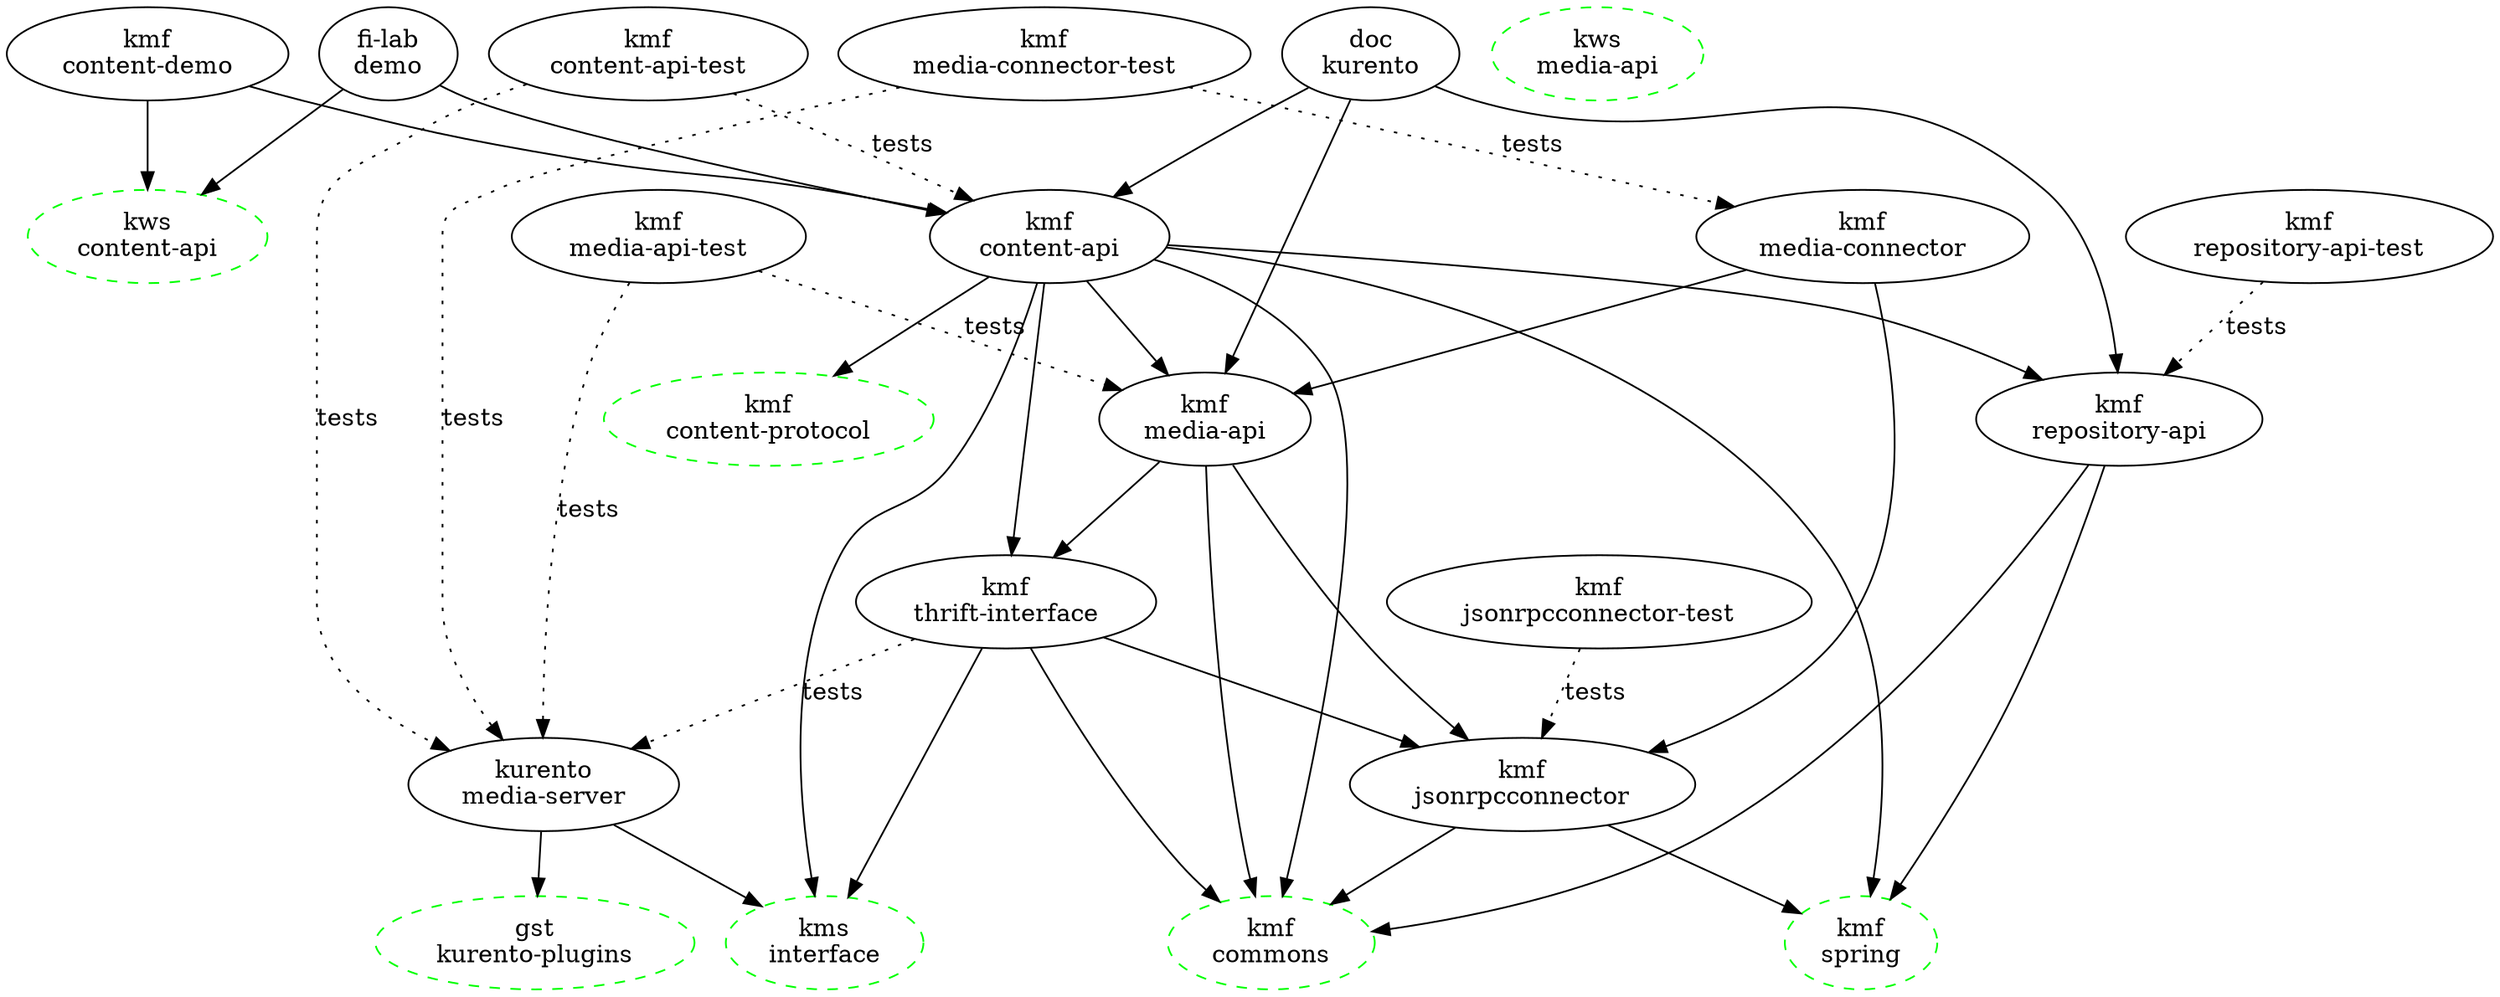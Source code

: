 digraph "dependencies" {
splines = spline;
layout=dot;

/*"kms\ndtls-plugins" [style="dashed", color="green"];
"gst\nkurento-plugins" -> "kms\ndtls-plugins";

"kws\nrpc-builder" [style="dashed", color="green"];
"kws\ncontent-api" -> "kws\nrpc-builder";
"kws\nmedia-api" -> "kws\nrpc-builder";

"kmf\nparent-pom" [style="dashed", color="green"];
"kmf\ncommons"          -> "kmf\nparent-pom";
"kmf\nspring"           -> "kmf\nparent-pom";
"kms\ninterface"        -> "kmf\nparent-pom";
"kmf\ncontent-protocol" -> "kmf\nparent-pom";
"kmf\nrepository-api"   -> "kmf\nparent-pom";
"kmf\njsonrpcconnector" -> "kmf\nparent-pom";
"kmf\nthrift-interface" -> "kmf\nparent-pom";
"kmf\nrepository-api"   -> "kmf\nparent-pom";
"kmf\nmedia-api"        -> "kmf\nparent-pom";
"kmf\ncontent-api"      -> "kmf\nparent-pom";
"kmf\nmedia-connector"  -> "kmf\nparent-pom";*/

"gst\nkurento-plugins" [style="dashed", color="green"];
"kurento\nmedia-server" -> "gst\nkurento-plugins";

"kmf\nspring" [style="dashed", color="green"];
"kmf\nrepository-api" -> "kmf\nspring";
"kmf\njsonrpcconnector" -> "kmf\nspring";
"kmf\ncontent-api" -> "kmf\nspring";

"kmf\ncommons" [style="dashed", color="green"];
"kmf\nrepository-api" -> "kmf\ncommons";
"kmf\njsonrpcconnector" -> "kmf\ncommons";
"kmf\nthrift-interface" -> "kmf\ncommons";
"kmf\nmedia-api" -> "kmf\ncommons";
"kmf\ncontent-api" -> "kmf\ncommons";

"kmf\ncontent-protocol" [style="dashed", color="green"];
"kmf\ncontent-api" -> "kmf\ncontent-protocol";

"kms\ninterface" [style="dashed", color="green"];
"kmf\nthrift-interface" -> "kms\ninterface";
"kurento\nmedia-server" -> "kms\ninterface";
"kmf\ncontent-api" -> "kms\ninterface";

"kws\nmedia-api" [style="dashed", color="green"];

"kws\ncontent-api" [style="dashed", color="green"];
"kmf\ncontent-demo" -> "kws\ncontent-api";
"fi-lab\ndemo" -> "kws\ncontent-api";

"kmf\nrepository-api"; "kmf\nrepository-api-test";
"kmf\nrepository-api-test" -> "kmf\nrepository-api" [ label="tests", style="dotted" ];
"kmf\ncontent-api" -> "kmf\nrepository-api";
"doc\nkurento"  -> "kmf\nrepository-api";

"kmf\njsonrpcconnector"; "kmf\njsonrpcconnector-test";
"kmf\nmedia-api" -> "kmf\njsonrpcconnector";
"kmf\nmedia-connector" -> "kmf\njsonrpcconnector";
"kmf\nthrift-interface" -> "kmf\njsonrpcconnector";
"kmf\njsonrpcconnector-test" -> "kmf\njsonrpcconnector" [ label="tests", style="dotted" ];

"kurento\nmedia-server";
"kmf\nthrift-interface" -> "kurento\nmedia-server" [ label="tests", style="dotted" ];
"kmf\nmedia-api-test" -> "kurento\nmedia-server" [ label="tests", style="dotted" ];
"kmf\ncontent-api-test" -> "kurento\nmedia-server" [ label="tests", style="dotted" ];
"kmf\nmedia-connector-test" -> "kurento\nmedia-server" [ label="tests", style="dotted" ];

"kmf\nthrift-interface";
"kmf\nmedia-api" -> "kmf\nthrift-interface";
"kmf\ncontent-api" -> "kmf\nthrift-interface";

"kmf\nmedia-api"; "kmf\nmedia-api-test";
"kmf\nmedia-api-test" -> "kmf\nmedia-api" [ label="tests", style="dotted" ];
"kmf\nmedia-connector" -> "kmf\nmedia-api";
"kmf\ncontent-api" -> "kmf\nmedia-api";
"doc\nkurento"  -> "kmf\nmedia-api";

"kmf\ncontent-api"; "kmf\ncontent-api-test";
"kmf\ncontent-api-test" -> "kmf\ncontent-api" [ label="tests", style="dotted" ];
"kmf\ncontent-demo" -> "kmf\ncontent-api";
"fi-lab\ndemo" -> "kmf\ncontent-api";
"doc\nkurento"  -> "kmf\ncontent-api";

"kmf\nmedia-connector"; "kmf\nmedia-connector-test";
"kmf\nmedia-connector-test" -> "kmf\nmedia-connector" [ label="tests", style="dotted" ];

"fi-lab\ndemo";

"kmf\ncontent-demo";

"doc\nkurento";

}
